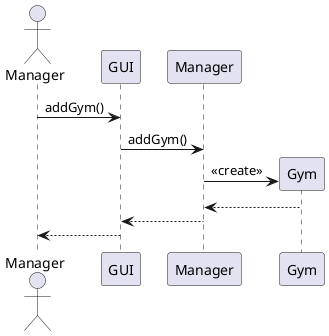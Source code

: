 @startuml createGym

actor Manager as manager
participant GUI as gui
participant Manager as managerClass 
participant Gym as gym

manager -> gui : addGym()
gui -> managerClass: addGym()
managerClass -> gym **: <<create>>
managerClass <-- gym
gui <-- managerClass
manager <-- gui

@enduml